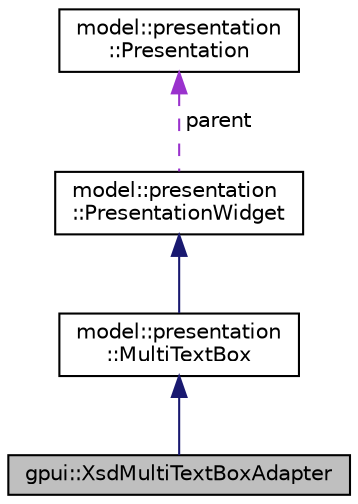 digraph "gpui::XsdMultiTextBoxAdapter"
{
 // LATEX_PDF_SIZE
  edge [fontname="Helvetica",fontsize="10",labelfontname="Helvetica",labelfontsize="10"];
  node [fontname="Helvetica",fontsize="10",shape=record];
  Node1 [label="gpui::XsdMultiTextBoxAdapter",height=0.2,width=0.4,color="black", fillcolor="grey75", style="filled", fontcolor="black",tooltip=" "];
  Node2 -> Node1 [dir="back",color="midnightblue",fontsize="10",style="solid",fontname="Helvetica"];
  Node2 [label="model::presentation\l::MultiTextBox",height=0.2,width=0.4,color="black", fillcolor="white", style="filled",URL="$classmodel_1_1presentation_1_1_multi_text_box.html",tooltip="The MultiTextBox class represents a multi-line textbox display element. Can be associated with a mult..."];
  Node3 -> Node2 [dir="back",color="midnightblue",fontsize="10",style="solid",fontname="Helvetica"];
  Node3 [label="model::presentation\l::PresentationWidget",height=0.2,width=0.4,color="black", fillcolor="white", style="filled",URL="$classmodel_1_1presentation_1_1_presentation_widget.html",tooltip="The PresentationWidget class base class for all widgets supported by ADMX/ADML format."];
  Node4 -> Node3 [dir="back",color="darkorchid3",fontsize="10",style="dashed",label=" parent" ,fontname="Helvetica"];
  Node4 [label="model::presentation\l::Presentation",height=0.2,width=0.4,color="black", fillcolor="white", style="filled",URL="$classmodel_1_1presentation_1_1_presentation.html",tooltip="The Presentation class A presentation element representing parameters for a policy setting."];
}
